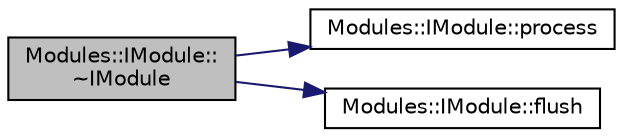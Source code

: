 digraph "Modules::IModule::~IModule"
{
 // INTERACTIVE_SVG=YES
  edge [fontname="Helvetica",fontsize="10",labelfontname="Helvetica",labelfontsize="10"];
  node [fontname="Helvetica",fontsize="10",shape=record];
  rankdir="LR";
  Node1 [label="Modules::IModule::\l~IModule",height=0.2,width=0.4,color="black", fillcolor="grey75", style="filled", fontcolor="black"];
  Node1 -> Node2 [color="midnightblue",fontsize="10",style="solid",fontname="Helvetica"];
  Node2 [label="Modules::IModule::process",height=0.2,width=0.4,color="black", fillcolor="white", style="filled",URL="$struct_modules_1_1_i_module.html#a7dd3a50a96eb7c25b9c3209b1f96a56e"];
  Node1 -> Node3 [color="midnightblue",fontsize="10",style="solid",fontname="Helvetica"];
  Node3 [label="Modules::IModule::flush",height=0.2,width=0.4,color="black", fillcolor="white", style="filled",URL="$struct_modules_1_1_i_module.html#af4a97a0785466d70f1101c75f9528758"];
}

